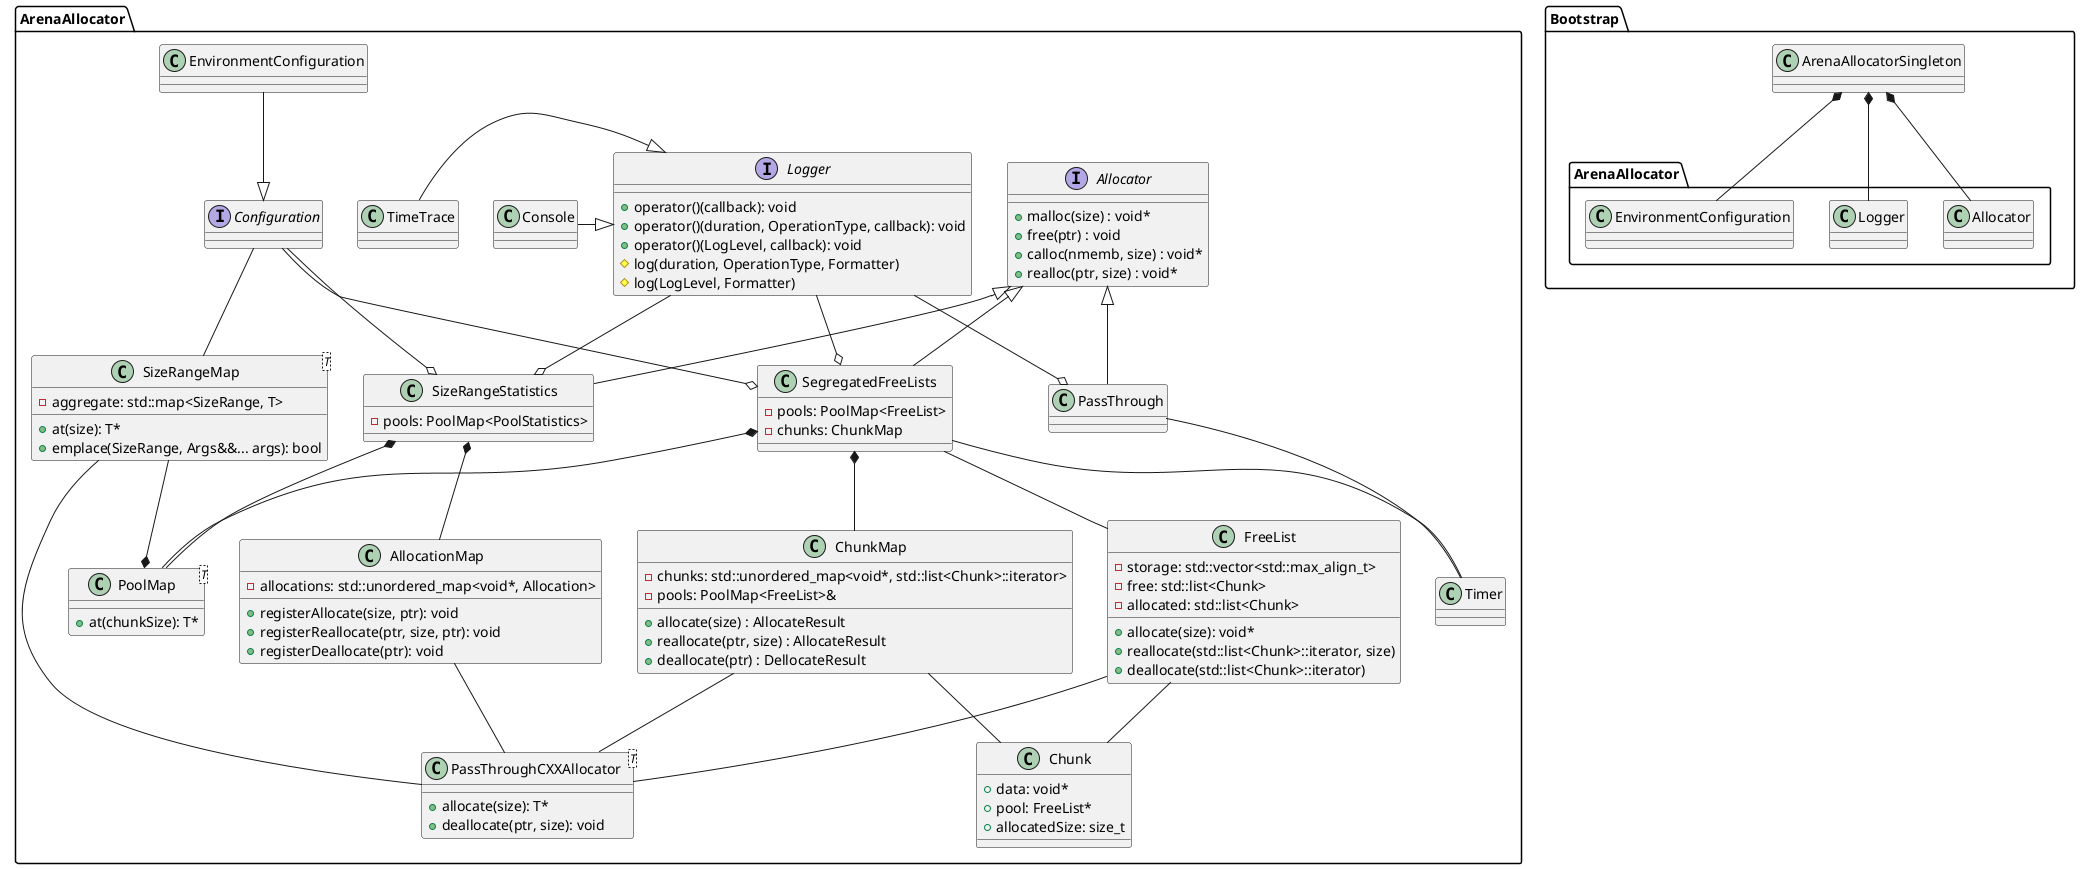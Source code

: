 @startuml

set namespaceSeparator ::

namespace Bootstrap {

 class ArenaAllocatorSingleton
 
 ArenaAllocatorSingleton *-- ArenaAllocator::Allocator
 ArenaAllocatorSingleton *-- ArenaAllocator::Logger
 ArenaAllocatorSingleton *-- ArenaAllocator::EnvironmentConfiguration

}

namespace ArenaAllocator {

 class Timer

 class "PassThroughCXXAllocator<T>" as PassThroughCXXAllocator_T {
  + allocate(size): T*
  + deallocate(ptr, size): void
 }
 
 class "SizeRangeMap<T>" as SizeRangeMap_T {
  + at(size): T*
  + emplace(SizeRange, Args&&... args): bool
  - aggregate: std::map<SizeRange, T>
 }
 SizeRangeMap_T -- PassThroughCXXAllocator_T
 
 class "PoolMap<T>" as PoolMap_T {
  + at(chunkSize): T*
 }
 SizeRangeMap_T --* PoolMap_T

 class AllocationMap {
  + registerAllocate(size, ptr): void
  + registerReallocate(ptr, size, ptr): void
  + registerDeallocate(ptr): void
  - allocations: std::unordered_map<void*, Allocation>
 }
 AllocationMap -- PassThroughCXXAllocator_T
 
 class Chunk {
  + data: void*
  + pool: FreeList*
  + allocatedSize: size_t
 }
 
 class ChunkMap {
  + allocate(size) : AllocateResult
  + reallocate(ptr, size) : AllocateResult
  + deallocate(ptr) : DellocateResult
  - chunks: std::unordered_map<void*, std::list<Chunk>::iterator>
  - pools: PoolMap<FreeList>&
 }
 ChunkMap -- Chunk
 ChunkMap -- PassThroughCXXAllocator_T

 interface Configuration
 Configuration -- SizeRangeMap_T
 
 class EnvironmentConfiguration
 EnvironmentConfiguration --|> Configuration

 interface Allocator {
  + malloc(size) : void*
  + free(ptr) : void
  + calloc(nmemb, size) : void*
  + realloc(ptr, size) : void*
 }

 interface Logger {
  + operator()(callback): void
  + operator()(duration, OperationType, callback): void
  + operator()(LogLevel, callback): void
  # log(duration, OperationType, Formatter)
  # log(LogLevel, Formatter)
 }

 class FreeList {
  + allocate(size): void*
  + reallocate(std::list<Chunk>::iterator, size)
  + deallocate(std::list<Chunk>::iterator)
  - storage: std::vector<std::max_align_t>
  - free: std::list<Chunk>
  - allocated: std::list<Chunk>
 }
 FreeList -- Chunk
 FreeList -- PassThroughCXXAllocator_T

 class TimeTrace
 TimeTrace -|> Logger
 
 class Console
 Console -|> Logger

 class PassThrough
 Allocator <|-- PassThrough
 Logger --o PassThrough
 PassThrough -- Timer

 class SegregatedFreeLists {
  - pools: PoolMap<FreeList>
  - chunks: ChunkMap
 }
 Configuration --o SegregatedFreeLists
 Allocator <|-- SegregatedFreeLists
 Logger --o SegregatedFreeLists
 SegregatedFreeLists -- Timer
 SegregatedFreeLists -- FreeList
 SegregatedFreeLists *-- PoolMap_T
 SegregatedFreeLists *-- ChunkMap

 class SizeRangeStatistics {
  - pools: PoolMap<PoolStatistics>
 }
 Configuration --o SizeRangeStatistics
 Allocator <|-- SizeRangeStatistics
 Logger --o SizeRangeStatistics
 SizeRangeStatistics *-- PoolMap_T
 SizeRangeStatistics *-- AllocationMap

}

@enduml
